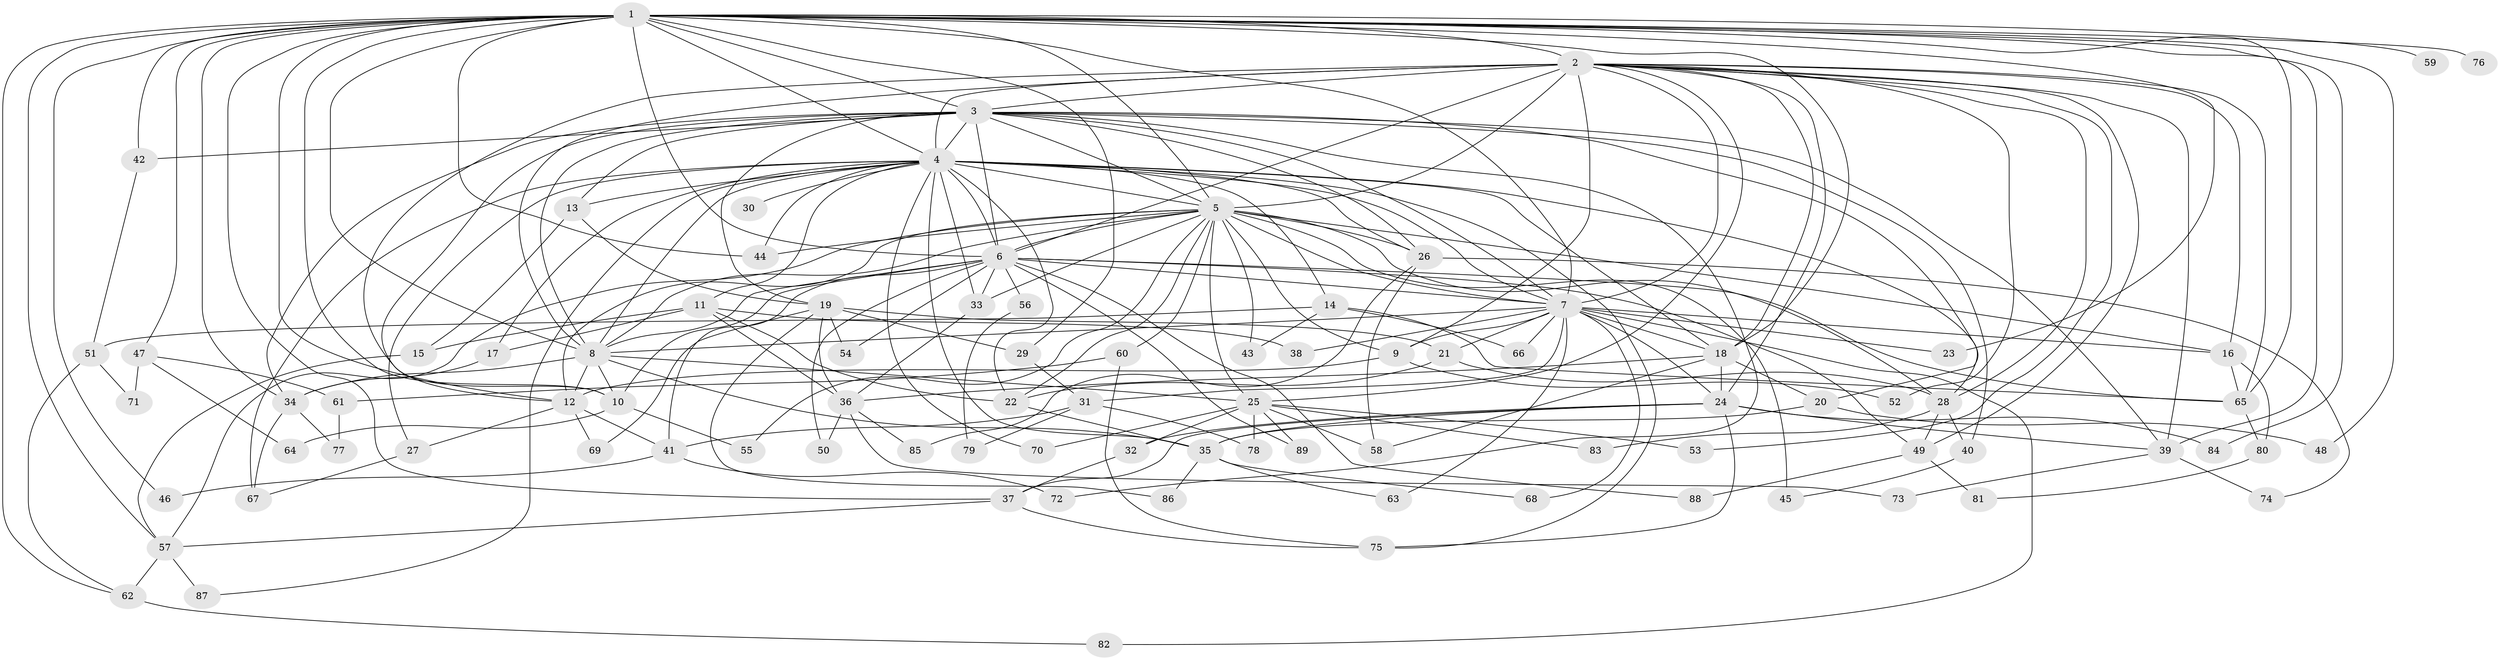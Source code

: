 // original degree distribution, {32: 0.006756756756756757, 21: 0.02027027027027027, 31: 0.006756756756756757, 26: 0.006756756756756757, 22: 0.006756756756756757, 23: 0.006756756756756757, 17: 0.006756756756756757, 16: 0.006756756756756757, 4: 0.10810810810810811, 3: 0.1891891891891892, 8: 0.02027027027027027, 6: 0.02702702702702703, 2: 0.5067567567567568, 7: 0.006756756756756757, 5: 0.06756756756756757, 9: 0.006756756756756757}
// Generated by graph-tools (version 1.1) at 2025/49/03/04/25 22:49:38]
// undirected, 89 vertices, 222 edges
graph export_dot {
  node [color=gray90,style=filled];
  1;
  2;
  3;
  4;
  5;
  6;
  7;
  8;
  9;
  10;
  11;
  12;
  13;
  14;
  15;
  16;
  17;
  18;
  19;
  20;
  21;
  22;
  23;
  24;
  25;
  26;
  27;
  28;
  29;
  30;
  31;
  32;
  33;
  34;
  35;
  36;
  37;
  38;
  39;
  40;
  41;
  42;
  43;
  44;
  45;
  46;
  47;
  48;
  49;
  50;
  51;
  52;
  53;
  54;
  55;
  56;
  57;
  58;
  59;
  60;
  61;
  62;
  63;
  64;
  65;
  66;
  67;
  68;
  69;
  70;
  71;
  72;
  73;
  74;
  75;
  76;
  77;
  78;
  79;
  80;
  81;
  82;
  83;
  84;
  85;
  86;
  87;
  88;
  89;
  1 -- 2 [weight=2.0];
  1 -- 3 [weight=1.0];
  1 -- 4 [weight=1.0];
  1 -- 5 [weight=1.0];
  1 -- 6 [weight=2.0];
  1 -- 7 [weight=2.0];
  1 -- 8 [weight=2.0];
  1 -- 10 [weight=1.0];
  1 -- 12 [weight=1.0];
  1 -- 18 [weight=1.0];
  1 -- 23 [weight=1.0];
  1 -- 29 [weight=1.0];
  1 -- 34 [weight=1.0];
  1 -- 37 [weight=1.0];
  1 -- 39 [weight=1.0];
  1 -- 42 [weight=1.0];
  1 -- 44 [weight=1.0];
  1 -- 46 [weight=1.0];
  1 -- 47 [weight=1.0];
  1 -- 48 [weight=1.0];
  1 -- 57 [weight=1.0];
  1 -- 59 [weight=1.0];
  1 -- 62 [weight=1.0];
  1 -- 65 [weight=1.0];
  1 -- 76 [weight=1.0];
  1 -- 84 [weight=1.0];
  2 -- 3 [weight=2.0];
  2 -- 4 [weight=2.0];
  2 -- 5 [weight=4.0];
  2 -- 6 [weight=3.0];
  2 -- 7 [weight=2.0];
  2 -- 8 [weight=4.0];
  2 -- 9 [weight=1.0];
  2 -- 10 [weight=1.0];
  2 -- 16 [weight=1.0];
  2 -- 18 [weight=1.0];
  2 -- 24 [weight=1.0];
  2 -- 25 [weight=1.0];
  2 -- 28 [weight=1.0];
  2 -- 39 [weight=1.0];
  2 -- 49 [weight=1.0];
  2 -- 52 [weight=1.0];
  2 -- 53 [weight=1.0];
  2 -- 65 [weight=4.0];
  3 -- 4 [weight=1.0];
  3 -- 5 [weight=1.0];
  3 -- 6 [weight=1.0];
  3 -- 7 [weight=1.0];
  3 -- 8 [weight=3.0];
  3 -- 12 [weight=2.0];
  3 -- 13 [weight=1.0];
  3 -- 19 [weight=1.0];
  3 -- 20 [weight=1.0];
  3 -- 26 [weight=1.0];
  3 -- 34 [weight=1.0];
  3 -- 39 [weight=1.0];
  3 -- 40 [weight=1.0];
  3 -- 42 [weight=1.0];
  3 -- 72 [weight=1.0];
  4 -- 5 [weight=1.0];
  4 -- 6 [weight=1.0];
  4 -- 7 [weight=1.0];
  4 -- 8 [weight=3.0];
  4 -- 11 [weight=1.0];
  4 -- 13 [weight=1.0];
  4 -- 14 [weight=1.0];
  4 -- 17 [weight=1.0];
  4 -- 18 [weight=1.0];
  4 -- 22 [weight=1.0];
  4 -- 26 [weight=2.0];
  4 -- 27 [weight=1.0];
  4 -- 28 [weight=1.0];
  4 -- 30 [weight=1.0];
  4 -- 33 [weight=1.0];
  4 -- 35 [weight=1.0];
  4 -- 44 [weight=1.0];
  4 -- 67 [weight=1.0];
  4 -- 70 [weight=1.0];
  4 -- 75 [weight=1.0];
  4 -- 87 [weight=1.0];
  5 -- 6 [weight=1.0];
  5 -- 7 [weight=1.0];
  5 -- 8 [weight=2.0];
  5 -- 9 [weight=1.0];
  5 -- 12 [weight=1.0];
  5 -- 16 [weight=1.0];
  5 -- 22 [weight=1.0];
  5 -- 25 [weight=1.0];
  5 -- 26 [weight=1.0];
  5 -- 28 [weight=1.0];
  5 -- 33 [weight=1.0];
  5 -- 43 [weight=1.0];
  5 -- 44 [weight=1.0];
  5 -- 45 [weight=1.0];
  5 -- 55 [weight=1.0];
  5 -- 57 [weight=1.0];
  5 -- 60 [weight=1.0];
  6 -- 7 [weight=1.0];
  6 -- 8 [weight=2.0];
  6 -- 10 [weight=1.0];
  6 -- 33 [weight=1.0];
  6 -- 41 [weight=1.0];
  6 -- 49 [weight=1.0];
  6 -- 50 [weight=1.0];
  6 -- 54 [weight=1.0];
  6 -- 56 [weight=1.0];
  6 -- 65 [weight=1.0];
  6 -- 88 [weight=1.0];
  6 -- 89 [weight=1.0];
  7 -- 8 [weight=3.0];
  7 -- 9 [weight=1.0];
  7 -- 16 [weight=1.0];
  7 -- 18 [weight=1.0];
  7 -- 21 [weight=1.0];
  7 -- 23 [weight=1.0];
  7 -- 24 [weight=1.0];
  7 -- 31 [weight=1.0];
  7 -- 38 [weight=1.0];
  7 -- 63 [weight=1.0];
  7 -- 66 [weight=1.0];
  7 -- 68 [weight=1.0];
  7 -- 82 [weight=1.0];
  8 -- 10 [weight=1.0];
  8 -- 12 [weight=7.0];
  8 -- 25 [weight=2.0];
  8 -- 34 [weight=4.0];
  8 -- 35 [weight=1.0];
  9 -- 12 [weight=1.0];
  9 -- 52 [weight=1.0];
  10 -- 55 [weight=1.0];
  10 -- 64 [weight=1.0];
  11 -- 15 [weight=1.0];
  11 -- 17 [weight=1.0];
  11 -- 22 [weight=2.0];
  11 -- 36 [weight=1.0];
  11 -- 38 [weight=1.0];
  12 -- 27 [weight=1.0];
  12 -- 41 [weight=1.0];
  12 -- 69 [weight=1.0];
  13 -- 15 [weight=1.0];
  13 -- 19 [weight=1.0];
  14 -- 43 [weight=1.0];
  14 -- 51 [weight=1.0];
  14 -- 65 [weight=1.0];
  14 -- 66 [weight=1.0];
  15 -- 57 [weight=1.0];
  16 -- 65 [weight=2.0];
  16 -- 80 [weight=1.0];
  17 -- 34 [weight=1.0];
  18 -- 20 [weight=1.0];
  18 -- 24 [weight=1.0];
  18 -- 36 [weight=1.0];
  18 -- 58 [weight=1.0];
  19 -- 21 [weight=1.0];
  19 -- 29 [weight=1.0];
  19 -- 36 [weight=1.0];
  19 -- 54 [weight=1.0];
  19 -- 69 [weight=1.0];
  19 -- 86 [weight=1.0];
  20 -- 35 [weight=1.0];
  20 -- 48 [weight=1.0];
  21 -- 22 [weight=1.0];
  21 -- 28 [weight=1.0];
  22 -- 35 [weight=1.0];
  24 -- 32 [weight=1.0];
  24 -- 35 [weight=1.0];
  24 -- 37 [weight=1.0];
  24 -- 39 [weight=1.0];
  24 -- 75 [weight=1.0];
  24 -- 84 [weight=1.0];
  25 -- 32 [weight=1.0];
  25 -- 53 [weight=1.0];
  25 -- 58 [weight=1.0];
  25 -- 70 [weight=1.0];
  25 -- 78 [weight=1.0];
  25 -- 83 [weight=1.0];
  25 -- 89 [weight=1.0];
  26 -- 58 [weight=1.0];
  26 -- 74 [weight=1.0];
  26 -- 85 [weight=1.0];
  27 -- 67 [weight=1.0];
  28 -- 40 [weight=1.0];
  28 -- 49 [weight=1.0];
  28 -- 83 [weight=1.0];
  29 -- 31 [weight=1.0];
  31 -- 41 [weight=1.0];
  31 -- 78 [weight=1.0];
  31 -- 79 [weight=1.0];
  32 -- 37 [weight=1.0];
  33 -- 36 [weight=2.0];
  34 -- 67 [weight=1.0];
  34 -- 77 [weight=1.0];
  35 -- 63 [weight=1.0];
  35 -- 68 [weight=1.0];
  35 -- 86 [weight=1.0];
  36 -- 50 [weight=1.0];
  36 -- 73 [weight=1.0];
  36 -- 85 [weight=1.0];
  37 -- 57 [weight=1.0];
  37 -- 75 [weight=1.0];
  39 -- 73 [weight=1.0];
  39 -- 74 [weight=1.0];
  40 -- 45 [weight=1.0];
  41 -- 46 [weight=1.0];
  41 -- 72 [weight=1.0];
  42 -- 51 [weight=1.0];
  47 -- 61 [weight=1.0];
  47 -- 64 [weight=1.0];
  47 -- 71 [weight=1.0];
  49 -- 81 [weight=1.0];
  49 -- 88 [weight=1.0];
  51 -- 62 [weight=1.0];
  51 -- 71 [weight=1.0];
  56 -- 79 [weight=1.0];
  57 -- 62 [weight=1.0];
  57 -- 87 [weight=1.0];
  60 -- 61 [weight=1.0];
  60 -- 75 [weight=1.0];
  61 -- 77 [weight=1.0];
  62 -- 82 [weight=1.0];
  65 -- 80 [weight=1.0];
  80 -- 81 [weight=1.0];
}
